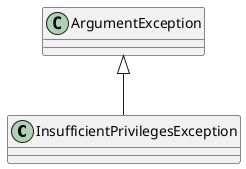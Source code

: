 @startuml
class InsufficientPrivilegesException {
}
ArgumentException <|-- InsufficientPrivilegesException
@enduml

